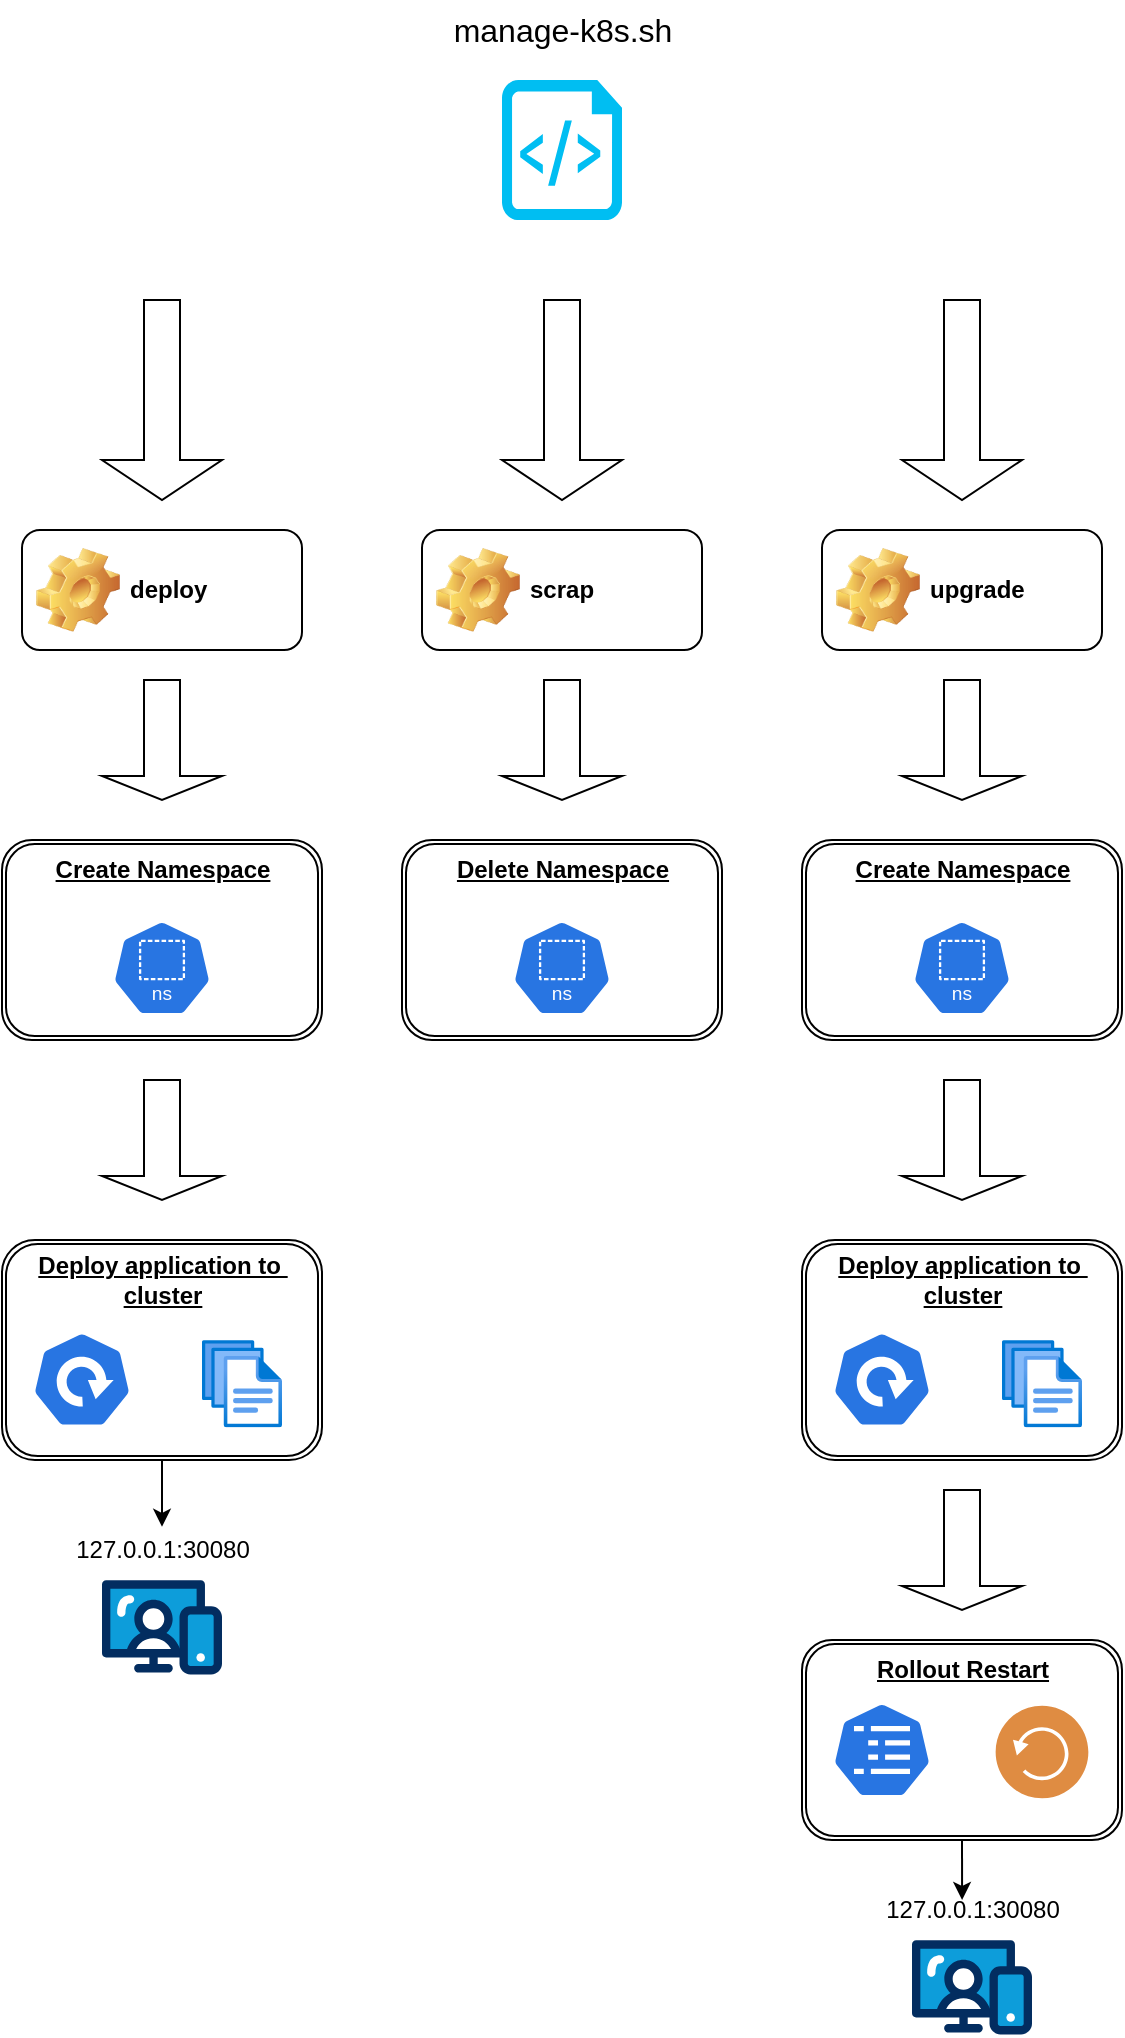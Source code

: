 <mxfile>
    <diagram id="epTsD42T6pnID64jX_m1" name="Page-1">
        <mxGraphModel dx="902" dy="983" grid="1" gridSize="10" guides="1" tooltips="1" connect="1" arrows="1" fold="1" page="1" pageScale="1" pageWidth="850" pageHeight="1100" math="0" shadow="0">
            <root>
                <mxCell id="0"/>
                <mxCell id="1" parent="0"/>
                <mxCell id="2" value="" style="shape=singleArrow;direction=west;whiteSpace=wrap;html=1;rotation=-90;" vertex="1" parent="1">
                    <mxGeometry x="350" y="220" width="100" height="60" as="geometry"/>
                </mxCell>
                <mxCell id="3" value="" style="shape=singleArrow;direction=west;whiteSpace=wrap;html=1;rotation=-90;" vertex="1" parent="1">
                    <mxGeometry x="150" y="220" width="100" height="60" as="geometry"/>
                </mxCell>
                <mxCell id="4" value="" style="shape=singleArrow;direction=west;whiteSpace=wrap;html=1;rotation=-90;" vertex="1" parent="1">
                    <mxGeometry x="550" y="220" width="100" height="60" as="geometry"/>
                </mxCell>
                <mxCell id="5" value="" style="shape=singleArrow;direction=south;whiteSpace=wrap;html=1;" vertex="1" parent="1">
                    <mxGeometry x="170" y="390" width="60" height="60" as="geometry"/>
                </mxCell>
                <mxCell id="6" value="" style="shape=ext;double=1;rounded=1;whiteSpace=wrap;html=1;fontStyle=1" vertex="1" parent="1">
                    <mxGeometry x="120" y="670" width="160" height="110" as="geometry"/>
                </mxCell>
                <mxCell id="8" value="" style="verticalLabelPosition=bottom;html=1;verticalAlign=top;align=center;strokeColor=none;fillColor=#00BEF2;shape=mxgraph.azure.script_file;pointerEvents=1;" vertex="1" parent="1">
                    <mxGeometry x="370" y="90" width="60" height="70" as="geometry"/>
                </mxCell>
                <mxCell id="9" value="&lt;font style=&quot;font-size: 16px;&quot;&gt;manage-k8s.sh&lt;/font&gt;" style="text;html=1;align=center;verticalAlign=middle;resizable=0;points=[];autosize=1;strokeColor=none;fillColor=none;" vertex="1" parent="1">
                    <mxGeometry x="335" y="50" width="130" height="30" as="geometry"/>
                </mxCell>
                <mxCell id="10" value="deploy" style="label;whiteSpace=wrap;html=1;image=img/clipart/Gear_128x128.png" vertex="1" parent="1">
                    <mxGeometry x="130" y="315" width="140" height="60" as="geometry"/>
                </mxCell>
                <mxCell id="11" value="scrap" style="label;whiteSpace=wrap;html=1;image=img/clipart/Gear_128x128.png" vertex="1" parent="1">
                    <mxGeometry x="330" y="315" width="140" height="60" as="geometry"/>
                </mxCell>
                <mxCell id="12" value="upgrade" style="label;whiteSpace=wrap;html=1;image=img/clipart/Gear_128x128.png" vertex="1" parent="1">
                    <mxGeometry x="530" y="315" width="140" height="60" as="geometry"/>
                </mxCell>
                <mxCell id="13" value="&lt;span&gt;&lt;u&gt;Deploy application to&amp;nbsp;&lt;/u&gt;&lt;/span&gt;&lt;div&gt;&lt;span&gt;&lt;u&gt;cluster&lt;/u&gt;&lt;/span&gt;&lt;/div&gt;" style="text;html=1;align=center;verticalAlign=middle;resizable=0;points=[];autosize=1;strokeColor=none;fillColor=none;fontStyle=1" vertex="1" parent="1">
                    <mxGeometry x="130" y="670" width="140" height="40" as="geometry"/>
                </mxCell>
                <mxCell id="23" value="" style="verticalLabelPosition=bottom;aspect=fixed;html=1;shape=mxgraph.salesforce.web;" vertex="1" parent="1">
                    <mxGeometry x="170" y="840" width="60" height="47.4" as="geometry"/>
                </mxCell>
                <mxCell id="25" value="127.0.0.1:30080" style="text;html=1;align=center;verticalAlign=middle;resizable=0;points=[];autosize=1;strokeColor=none;fillColor=none;" vertex="1" parent="1">
                    <mxGeometry x="145" y="810" width="110" height="30" as="geometry"/>
                </mxCell>
                <mxCell id="38" value="" style="shape=singleArrow;direction=south;whiteSpace=wrap;html=1;" vertex="1" parent="1">
                    <mxGeometry x="170" y="590" width="60" height="60" as="geometry"/>
                </mxCell>
                <mxCell id="43" value="" style="shape=ext;double=1;rounded=1;whiteSpace=wrap;html=1;fontStyle=1" vertex="1" parent="1">
                    <mxGeometry x="120" y="470" width="160" height="100" as="geometry"/>
                </mxCell>
                <mxCell id="42" value="" style="aspect=fixed;sketch=0;html=1;dashed=0;whitespace=wrap;verticalLabelPosition=bottom;verticalAlign=top;fillColor=#2875E2;strokeColor=#ffffff;points=[[0.005,0.63,0],[0.1,0.2,0],[0.9,0.2,0],[0.5,0,0],[0.995,0.63,0],[0.72,0.99,0],[0.5,1,0],[0.28,0.99,0]];shape=mxgraph.kubernetes.icon2;kubernetesLabel=1;prIcon=ns" vertex="1" parent="1">
                    <mxGeometry x="175" y="510" width="50" height="48" as="geometry"/>
                </mxCell>
                <mxCell id="44" value="&lt;b&gt;&lt;u&gt;Create Namespace&lt;/u&gt;&lt;/b&gt;" style="text;html=1;align=center;verticalAlign=middle;resizable=0;points=[];autosize=1;strokeColor=none;fillColor=none;" vertex="1" parent="1">
                    <mxGeometry x="135" y="470" width="130" height="30" as="geometry"/>
                </mxCell>
                <mxCell id="45" value="" style="image;aspect=fixed;html=1;points=[];align=center;fontSize=12;image=img/lib/azure2/general/Files.svg;" vertex="1" parent="1">
                    <mxGeometry x="220" y="720" width="40" height="43.75" as="geometry"/>
                </mxCell>
                <mxCell id="46" value="" style="aspect=fixed;sketch=0;html=1;dashed=0;whitespace=wrap;verticalLabelPosition=bottom;verticalAlign=top;fillColor=#2875E2;strokeColor=#ffffff;points=[[0.005,0.63,0],[0.1,0.2,0],[0.9,0.2,0],[0.5,0,0],[0.995,0.63,0],[0.72,0.99,0],[0.5,1,0],[0.28,0.99,0]];shape=mxgraph.kubernetes.icon2;prIcon=deploy" vertex="1" parent="1">
                    <mxGeometry x="135" y="715.75" width="50" height="48" as="geometry"/>
                </mxCell>
                <mxCell id="47" value="" style="shape=ext;double=1;rounded=1;whiteSpace=wrap;html=1;fontStyle=1" vertex="1" parent="1">
                    <mxGeometry x="320" y="470" width="160" height="100" as="geometry"/>
                </mxCell>
                <mxCell id="48" value="" style="aspect=fixed;sketch=0;html=1;dashed=0;whitespace=wrap;verticalLabelPosition=bottom;verticalAlign=top;fillColor=#2875E2;strokeColor=#ffffff;points=[[0.005,0.63,0],[0.1,0.2,0],[0.9,0.2,0],[0.5,0,0],[0.995,0.63,0],[0.72,0.99,0],[0.5,1,0],[0.28,0.99,0]];shape=mxgraph.kubernetes.icon2;kubernetesLabel=1;prIcon=ns" vertex="1" parent="1">
                    <mxGeometry x="375" y="510" width="50" height="48" as="geometry"/>
                </mxCell>
                <mxCell id="49" value="&lt;b&gt;&lt;u&gt;Delete Namespace&lt;/u&gt;&lt;/b&gt;" style="text;html=1;align=center;verticalAlign=middle;resizable=0;points=[];autosize=1;strokeColor=none;fillColor=none;" vertex="1" parent="1">
                    <mxGeometry x="335" y="470" width="130" height="30" as="geometry"/>
                </mxCell>
                <mxCell id="50" value="" style="shape=singleArrow;direction=south;whiteSpace=wrap;html=1;" vertex="1" parent="1">
                    <mxGeometry x="370" y="390" width="60" height="60" as="geometry"/>
                </mxCell>
                <mxCell id="51" style="edgeStyle=none;html=1;exitX=0.5;exitY=1;exitDx=0;exitDy=0;entryX=0.5;entryY=0.113;entryDx=0;entryDy=0;entryPerimeter=0;" edge="1" parent="1" source="6" target="25">
                    <mxGeometry relative="1" as="geometry"/>
                </mxCell>
                <mxCell id="52" value="" style="shape=ext;double=1;rounded=1;whiteSpace=wrap;html=1;fontStyle=1" vertex="1" parent="1">
                    <mxGeometry x="520" y="670" width="160" height="110" as="geometry"/>
                </mxCell>
                <mxCell id="53" value="&lt;span&gt;&lt;u&gt;Deploy application to&amp;nbsp;&lt;/u&gt;&lt;/span&gt;&lt;div&gt;&lt;span&gt;&lt;u&gt;cluster&lt;/u&gt;&lt;/span&gt;&lt;/div&gt;" style="text;html=1;align=center;verticalAlign=middle;resizable=0;points=[];autosize=1;strokeColor=none;fillColor=none;fontStyle=1" vertex="1" parent="1">
                    <mxGeometry x="530" y="670" width="140" height="40" as="geometry"/>
                </mxCell>
                <mxCell id="54" value="" style="shape=singleArrow;direction=south;whiteSpace=wrap;html=1;" vertex="1" parent="1">
                    <mxGeometry x="570" y="590" width="60" height="60" as="geometry"/>
                </mxCell>
                <mxCell id="55" value="" style="shape=ext;double=1;rounded=1;whiteSpace=wrap;html=1;fontStyle=1" vertex="1" parent="1">
                    <mxGeometry x="520" y="470" width="160" height="100" as="geometry"/>
                </mxCell>
                <mxCell id="56" value="" style="aspect=fixed;sketch=0;html=1;dashed=0;whitespace=wrap;verticalLabelPosition=bottom;verticalAlign=top;fillColor=#2875E2;strokeColor=#ffffff;points=[[0.005,0.63,0],[0.1,0.2,0],[0.9,0.2,0],[0.5,0,0],[0.995,0.63,0],[0.72,0.99,0],[0.5,1,0],[0.28,0.99,0]];shape=mxgraph.kubernetes.icon2;kubernetesLabel=1;prIcon=ns" vertex="1" parent="1">
                    <mxGeometry x="575" y="510" width="50" height="48" as="geometry"/>
                </mxCell>
                <mxCell id="57" value="&lt;b&gt;&lt;u&gt;Create Namespace&lt;/u&gt;&lt;/b&gt;" style="text;html=1;align=center;verticalAlign=middle;resizable=0;points=[];autosize=1;strokeColor=none;fillColor=none;" vertex="1" parent="1">
                    <mxGeometry x="535" y="470" width="130" height="30" as="geometry"/>
                </mxCell>
                <mxCell id="58" value="" style="image;aspect=fixed;html=1;points=[];align=center;fontSize=12;image=img/lib/azure2/general/Files.svg;" vertex="1" parent="1">
                    <mxGeometry x="620" y="720" width="40" height="43.75" as="geometry"/>
                </mxCell>
                <mxCell id="59" value="" style="aspect=fixed;sketch=0;html=1;dashed=0;whitespace=wrap;verticalLabelPosition=bottom;verticalAlign=top;fillColor=#2875E2;strokeColor=#ffffff;points=[[0.005,0.63,0],[0.1,0.2,0],[0.9,0.2,0],[0.5,0,0],[0.995,0.63,0],[0.72,0.99,0],[0.5,1,0],[0.28,0.99,0]];shape=mxgraph.kubernetes.icon2;prIcon=deploy" vertex="1" parent="1">
                    <mxGeometry x="535" y="715.75" width="50" height="48" as="geometry"/>
                </mxCell>
                <mxCell id="60" value="" style="shape=singleArrow;direction=south;whiteSpace=wrap;html=1;" vertex="1" parent="1">
                    <mxGeometry x="570" y="390" width="60" height="60" as="geometry"/>
                </mxCell>
                <mxCell id="61" value="" style="shape=singleArrow;direction=south;whiteSpace=wrap;html=1;" vertex="1" parent="1">
                    <mxGeometry x="570" y="795" width="60" height="60" as="geometry"/>
                </mxCell>
                <mxCell id="62" value="" style="shape=ext;double=1;rounded=1;whiteSpace=wrap;html=1;fontStyle=1" vertex="1" parent="1">
                    <mxGeometry x="520" y="870" width="160" height="100" as="geometry"/>
                </mxCell>
                <mxCell id="63" value="&lt;b&gt;&lt;u&gt;Rollout Restart&lt;/u&gt;&lt;/b&gt;" style="text;html=1;align=center;verticalAlign=middle;resizable=0;points=[];autosize=1;strokeColor=none;fillColor=none;" vertex="1" parent="1">
                    <mxGeometry x="545" y="870" width="110" height="30" as="geometry"/>
                </mxCell>
                <mxCell id="64" value="" style="aspect=fixed;sketch=0;html=1;dashed=0;whitespace=wrap;verticalLabelPosition=bottom;verticalAlign=top;fillColor=#2875E2;strokeColor=#ffffff;points=[[0.005,0.63,0],[0.1,0.2,0],[0.9,0.2,0],[0.5,0,0],[0.995,0.63,0],[0.72,0.99,0],[0.5,1,0],[0.28,0.99,0]];shape=mxgraph.kubernetes.icon2;prIcon=cm" vertex="1" parent="1">
                    <mxGeometry x="535" y="901" width="50" height="48" as="geometry"/>
                </mxCell>
                <mxCell id="65" value="" style="sketch=0;pointerEvents=1;shadow=0;dashed=0;html=1;strokeColor=none;fillColor=#DF8C42;labelPosition=center;verticalLabelPosition=bottom;verticalAlign=top;align=center;outlineConnect=0;shape=mxgraph.veeam2.restored;" vertex="1" parent="1">
                    <mxGeometry x="615" y="901" width="50" height="50" as="geometry"/>
                </mxCell>
                <mxCell id="67" value="" style="verticalLabelPosition=bottom;aspect=fixed;html=1;shape=mxgraph.salesforce.web;" vertex="1" parent="1">
                    <mxGeometry x="575" y="1020" width="60" height="47.4" as="geometry"/>
                </mxCell>
                <mxCell id="68" value="127.0.0.1:30080" style="text;html=1;align=center;verticalAlign=middle;resizable=0;points=[];autosize=1;strokeColor=none;fillColor=none;" vertex="1" parent="1">
                    <mxGeometry x="550" y="990" width="110" height="30" as="geometry"/>
                </mxCell>
                <mxCell id="69" style="edgeStyle=none;html=1;exitX=0.5;exitY=1;exitDx=0;exitDy=0;entryX=0.455;entryY=0.333;entryDx=0;entryDy=0;entryPerimeter=0;" edge="1" parent="1" source="62" target="68">
                    <mxGeometry relative="1" as="geometry"/>
                </mxCell>
            </root>
        </mxGraphModel>
    </diagram>
</mxfile>